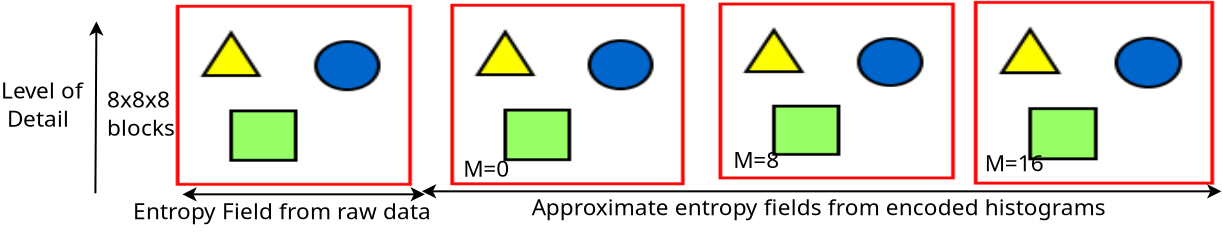 <?xml version="1.0" encoding="UTF-8"?>
<dia:diagram xmlns:dia="http://www.lysator.liu.se/~alla/dia/">
  <dia:layer name="Background" visible="true" active="true">
    <dia:object type="Standard - Image" version="0" id="O0">
      <dia:attribute name="obj_pos">
        <dia:point val="58.421,19.483"/>
      </dia:attribute>
      <dia:attribute name="obj_bb">
        <dia:rectangle val="58.371,19.433;70.484,28.713"/>
      </dia:attribute>
      <dia:attribute name="elem_corner">
        <dia:point val="58.421,19.483"/>
      </dia:attribute>
      <dia:attribute name="elem_width">
        <dia:real val="12.013"/>
      </dia:attribute>
      <dia:attribute name="elem_height">
        <dia:real val="9.18"/>
      </dia:attribute>
      <dia:attribute name="draw_border">
        <dia:boolean val="false"/>
      </dia:attribute>
      <dia:attribute name="keep_aspect">
        <dia:boolean val="true"/>
      </dia:attribute>
      <dia:attribute name="file">
        <dia:string>#/home/abon/Link to Submission_Vis13/images/png/application/mixfrac_ent_8_M16.png#</dia:string>
      </dia:attribute>
    </dia:object>
    <dia:object type="Standard - Image" version="0" id="O1">
      <dia:attribute name="obj_pos">
        <dia:point val="45.658,19.568"/>
      </dia:attribute>
      <dia:attribute name="obj_bb">
        <dia:rectangle val="45.608,19.518;57.52,28.446"/>
      </dia:attribute>
      <dia:attribute name="elem_corner">
        <dia:point val="45.658,19.568"/>
      </dia:attribute>
      <dia:attribute name="elem_width">
        <dia:real val="11.812"/>
      </dia:attribute>
      <dia:attribute name="elem_height">
        <dia:real val="8.828"/>
      </dia:attribute>
      <dia:attribute name="draw_border">
        <dia:boolean val="false"/>
      </dia:attribute>
      <dia:attribute name="keep_aspect">
        <dia:boolean val="true"/>
      </dia:attribute>
      <dia:attribute name="file">
        <dia:string>#/home/abon/Link to Submission_Vis13/images/png/application/mixfrac_ent_8_M8.png#</dia:string>
      </dia:attribute>
    </dia:object>
    <dia:object type="Standard - Image" version="0" id="O2">
      <dia:attribute name="obj_pos">
        <dia:point val="32.248,19.627"/>
      </dia:attribute>
      <dia:attribute name="obj_bb">
        <dia:rectangle val="32.198,19.577;44.012,28.741"/>
      </dia:attribute>
      <dia:attribute name="elem_corner">
        <dia:point val="32.248,19.627"/>
      </dia:attribute>
      <dia:attribute name="elem_width">
        <dia:real val="11.714"/>
      </dia:attribute>
      <dia:attribute name="elem_height">
        <dia:real val="9.063"/>
      </dia:attribute>
      <dia:attribute name="draw_border">
        <dia:boolean val="false"/>
      </dia:attribute>
      <dia:attribute name="keep_aspect">
        <dia:boolean val="true"/>
      </dia:attribute>
      <dia:attribute name="file">
        <dia:string>#/home/abon/Link to Submission_Vis13/images/png/application/mixfrac_ent_8_M0.png#</dia:string>
      </dia:attribute>
    </dia:object>
    <dia:object type="Standard - Text" version="1" id="O3">
      <dia:attribute name="obj_pos">
        <dia:point val="16.374,30.398"/>
      </dia:attribute>
      <dia:attribute name="obj_bb">
        <dia:rectangle val="16.374,29.348;32.056,30.666"/>
      </dia:attribute>
      <dia:attribute name="text">
        <dia:composite type="text">
          <dia:attribute name="string">
            <dia:string>#Entropy Field from raw data#</dia:string>
          </dia:attribute>
          <dia:attribute name="font">
            <dia:font family="sans" style="0" name="Helvetica"/>
          </dia:attribute>
          <dia:attribute name="height">
            <dia:real val="1.411"/>
          </dia:attribute>
          <dia:attribute name="pos">
            <dia:point val="16.374,30.398"/>
          </dia:attribute>
          <dia:attribute name="color">
            <dia:color val="#000000"/>
          </dia:attribute>
          <dia:attribute name="alignment">
            <dia:enum val="0"/>
          </dia:attribute>
        </dia:composite>
      </dia:attribute>
      <dia:attribute name="valign">
        <dia:enum val="3"/>
      </dia:attribute>
    </dia:object>
    <dia:object type="Standard - Text" version="1" id="O4">
      <dia:attribute name="obj_pos">
        <dia:point val="32.895,28.276"/>
      </dia:attribute>
      <dia:attribute name="obj_bb">
        <dia:rectangle val="32.895,27.226;35.532,28.544"/>
      </dia:attribute>
      <dia:attribute name="text">
        <dia:composite type="text">
          <dia:attribute name="string">
            <dia:string>#M=0#</dia:string>
          </dia:attribute>
          <dia:attribute name="font">
            <dia:font family="sans" style="0" name="Helvetica"/>
          </dia:attribute>
          <dia:attribute name="height">
            <dia:real val="1.411"/>
          </dia:attribute>
          <dia:attribute name="pos">
            <dia:point val="32.895,28.276"/>
          </dia:attribute>
          <dia:attribute name="color">
            <dia:color val="#000000"/>
          </dia:attribute>
          <dia:attribute name="alignment">
            <dia:enum val="0"/>
          </dia:attribute>
        </dia:composite>
      </dia:attribute>
      <dia:attribute name="valign">
        <dia:enum val="3"/>
      </dia:attribute>
    </dia:object>
    <dia:object type="Standard - Text" version="1" id="O5">
      <dia:attribute name="obj_pos">
        <dia:point val="36.316,30.196"/>
      </dia:attribute>
      <dia:attribute name="obj_bb">
        <dia:rectangle val="36.316,29.146;66.506,30.463"/>
      </dia:attribute>
      <dia:attribute name="text">
        <dia:composite type="text">
          <dia:attribute name="string">
            <dia:string>#Approximate entropy fields from encoded histograms#</dia:string>
          </dia:attribute>
          <dia:attribute name="font">
            <dia:font family="sans" style="0" name="Helvetica"/>
          </dia:attribute>
          <dia:attribute name="height">
            <dia:real val="1.411"/>
          </dia:attribute>
          <dia:attribute name="pos">
            <dia:point val="36.316,30.196"/>
          </dia:attribute>
          <dia:attribute name="color">
            <dia:color val="#000000"/>
          </dia:attribute>
          <dia:attribute name="alignment">
            <dia:enum val="0"/>
          </dia:attribute>
        </dia:composite>
      </dia:attribute>
      <dia:attribute name="valign">
        <dia:enum val="3"/>
      </dia:attribute>
    </dia:object>
    <dia:object type="Standard - Line" version="0" id="O6">
      <dia:attribute name="obj_pos">
        <dia:point val="30.828,28.998"/>
      </dia:attribute>
      <dia:attribute name="obj_bb">
        <dia:rectangle val="30.778,28.636;70.85,29.362"/>
      </dia:attribute>
      <dia:attribute name="conn_endpoints">
        <dia:point val="30.828,28.998"/>
        <dia:point val="70.8,29"/>
      </dia:attribute>
      <dia:attribute name="numcp">
        <dia:int val="1"/>
      </dia:attribute>
      <dia:attribute name="start_arrow">
        <dia:enum val="22"/>
      </dia:attribute>
      <dia:attribute name="start_arrow_length">
        <dia:real val="0.5"/>
      </dia:attribute>
      <dia:attribute name="start_arrow_width">
        <dia:real val="0.5"/>
      </dia:attribute>
      <dia:attribute name="end_arrow">
        <dia:enum val="22"/>
      </dia:attribute>
      <dia:attribute name="end_arrow_length">
        <dia:real val="0.5"/>
      </dia:attribute>
      <dia:attribute name="end_arrow_width">
        <dia:real val="0.5"/>
      </dia:attribute>
    </dia:object>
    <dia:object type="Standard - Text" version="1" id="O7">
      <dia:attribute name="obj_pos">
        <dia:point val="46.388,27.836"/>
      </dia:attribute>
      <dia:attribute name="obj_bb">
        <dia:rectangle val="46.388,26.786;49.025,30.926"/>
      </dia:attribute>
      <dia:attribute name="text">
        <dia:composite type="text">
          <dia:attribute name="string">
            <dia:string>#M=8

#</dia:string>
          </dia:attribute>
          <dia:attribute name="font">
            <dia:font family="sans" style="0" name="Helvetica"/>
          </dia:attribute>
          <dia:attribute name="height">
            <dia:real val="1.411"/>
          </dia:attribute>
          <dia:attribute name="pos">
            <dia:point val="46.388,27.836"/>
          </dia:attribute>
          <dia:attribute name="color">
            <dia:color val="#000000"/>
          </dia:attribute>
          <dia:attribute name="alignment">
            <dia:enum val="0"/>
          </dia:attribute>
        </dia:composite>
      </dia:attribute>
      <dia:attribute name="valign">
        <dia:enum val="3"/>
      </dia:attribute>
    </dia:object>
    <dia:object type="Standard - Text" version="1" id="O8">
      <dia:attribute name="obj_pos">
        <dia:point val="58.962,27.99"/>
      </dia:attribute>
      <dia:attribute name="obj_bb">
        <dia:rectangle val="58.962,26.94;62.317,31.08"/>
      </dia:attribute>
      <dia:attribute name="text">
        <dia:composite type="text">
          <dia:attribute name="string">
            <dia:string>#M=16

#</dia:string>
          </dia:attribute>
          <dia:attribute name="font">
            <dia:font family="sans" style="0" name="Helvetica"/>
          </dia:attribute>
          <dia:attribute name="height">
            <dia:real val="1.411"/>
          </dia:attribute>
          <dia:attribute name="pos">
            <dia:point val="58.962,27.99"/>
          </dia:attribute>
          <dia:attribute name="color">
            <dia:color val="#000000"/>
          </dia:attribute>
          <dia:attribute name="alignment">
            <dia:enum val="0"/>
          </dia:attribute>
        </dia:composite>
      </dia:attribute>
      <dia:attribute name="valign">
        <dia:enum val="3"/>
      </dia:attribute>
    </dia:object>
    <dia:object type="Standard - Line" version="0" id="O9">
      <dia:attribute name="obj_pos">
        <dia:point val="18.85,29.15"/>
      </dia:attribute>
      <dia:attribute name="obj_bb">
        <dia:rectangle val="18.8,28.786;31.024,29.512"/>
      </dia:attribute>
      <dia:attribute name="conn_endpoints">
        <dia:point val="18.85,29.15"/>
        <dia:point val="30.974,29.148"/>
      </dia:attribute>
      <dia:attribute name="numcp">
        <dia:int val="1"/>
      </dia:attribute>
      <dia:attribute name="start_arrow">
        <dia:enum val="22"/>
      </dia:attribute>
      <dia:attribute name="start_arrow_length">
        <dia:real val="0.5"/>
      </dia:attribute>
      <dia:attribute name="start_arrow_width">
        <dia:real val="0.5"/>
      </dia:attribute>
      <dia:attribute name="end_arrow">
        <dia:enum val="22"/>
      </dia:attribute>
      <dia:attribute name="end_arrow_length">
        <dia:real val="0.5"/>
      </dia:attribute>
      <dia:attribute name="end_arrow_width">
        <dia:real val="0.5"/>
      </dia:attribute>
    </dia:object>
    <dia:object type="Standard - Text" version="1" id="O10">
      <dia:attribute name="obj_pos">
        <dia:point val="9.78,24.36"/>
      </dia:attribute>
      <dia:attribute name="obj_bb">
        <dia:rectangle val="9.78,23.31;14.207,26.039"/>
      </dia:attribute>
      <dia:attribute name="text">
        <dia:composite type="text">
          <dia:attribute name="string">
            <dia:string>#Level of
 Detail#</dia:string>
          </dia:attribute>
          <dia:attribute name="font">
            <dia:font family="sans" style="0" name="Helvetica"/>
          </dia:attribute>
          <dia:attribute name="height">
            <dia:real val="1.411"/>
          </dia:attribute>
          <dia:attribute name="pos">
            <dia:point val="9.78,24.36"/>
          </dia:attribute>
          <dia:attribute name="color">
            <dia:color val="#000000"/>
          </dia:attribute>
          <dia:attribute name="alignment">
            <dia:enum val="0"/>
          </dia:attribute>
        </dia:composite>
      </dia:attribute>
      <dia:attribute name="valign">
        <dia:enum val="3"/>
      </dia:attribute>
    </dia:object>
    <dia:object type="Standard - Image" version="0" id="O11">
      <dia:attribute name="obj_pos">
        <dia:point val="18.52,19.678"/>
      </dia:attribute>
      <dia:attribute name="obj_bb">
        <dia:rectangle val="18.47,19.628;30.374,28.771"/>
      </dia:attribute>
      <dia:attribute name="elem_corner">
        <dia:point val="18.52,19.678"/>
      </dia:attribute>
      <dia:attribute name="elem_width">
        <dia:real val="11.804"/>
      </dia:attribute>
      <dia:attribute name="elem_height">
        <dia:real val="9.043"/>
      </dia:attribute>
      <dia:attribute name="draw_border">
        <dia:boolean val="false"/>
      </dia:attribute>
      <dia:attribute name="keep_aspect">
        <dia:boolean val="true"/>
      </dia:attribute>
      <dia:attribute name="file">
        <dia:string>#/home/abon/Link to Submission_Vis13/images/png/application/mixfrac_ent_8_exact.png#</dia:string>
      </dia:attribute>
    </dia:object>
    <dia:object type="Standard - Text" version="1" id="O12">
      <dia:attribute name="obj_pos">
        <dia:point val="15.086,24.811"/>
      </dia:attribute>
      <dia:attribute name="obj_bb">
        <dia:rectangle val="15.086,23.761;18.669,26.489"/>
      </dia:attribute>
      <dia:attribute name="text">
        <dia:composite type="text">
          <dia:attribute name="string">
            <dia:string>#8x8x8
blocks#</dia:string>
          </dia:attribute>
          <dia:attribute name="font">
            <dia:font family="sans" style="0" name="Helvetica"/>
          </dia:attribute>
          <dia:attribute name="height">
            <dia:real val="1.411"/>
          </dia:attribute>
          <dia:attribute name="pos">
            <dia:point val="15.086,24.811"/>
          </dia:attribute>
          <dia:attribute name="color">
            <dia:color val="#000000"/>
          </dia:attribute>
          <dia:attribute name="alignment">
            <dia:enum val="0"/>
          </dia:attribute>
        </dia:composite>
      </dia:attribute>
      <dia:attribute name="valign">
        <dia:enum val="3"/>
      </dia:attribute>
    </dia:object>
    <dia:object type="Standard - Line" version="0" id="O13">
      <dia:attribute name="obj_pos">
        <dia:point val="14.5,29.1"/>
      </dia:attribute>
      <dia:attribute name="obj_bb">
        <dia:rectangle val="14.185,20.388;14.908,29.15"/>
      </dia:attribute>
      <dia:attribute name="conn_endpoints">
        <dia:point val="14.5,29.1"/>
        <dia:point val="14.55,20.5"/>
      </dia:attribute>
      <dia:attribute name="numcp">
        <dia:int val="1"/>
      </dia:attribute>
      <dia:attribute name="end_arrow">
        <dia:enum val="22"/>
      </dia:attribute>
      <dia:attribute name="end_arrow_length">
        <dia:real val="0.5"/>
      </dia:attribute>
      <dia:attribute name="end_arrow_width">
        <dia:real val="0.5"/>
      </dia:attribute>
    </dia:object>
  </dia:layer>
</dia:diagram>
